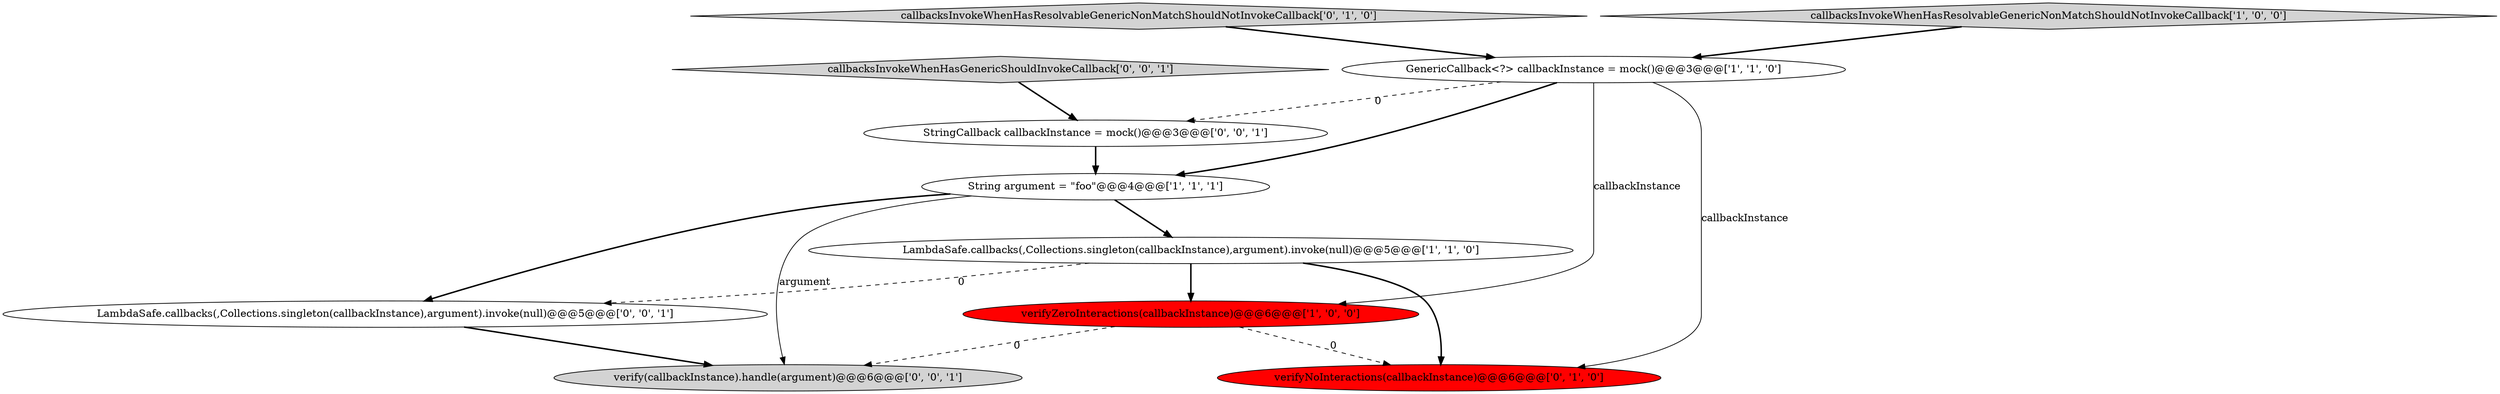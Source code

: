 digraph {
1 [style = filled, label = "GenericCallback<?> callbackInstance = mock()@@@3@@@['1', '1', '0']", fillcolor = white, shape = ellipse image = "AAA0AAABBB1BBB"];
2 [style = filled, label = "String argument = \"foo\"@@@4@@@['1', '1', '1']", fillcolor = white, shape = ellipse image = "AAA0AAABBB1BBB"];
9 [style = filled, label = "StringCallback callbackInstance = mock()@@@3@@@['0', '0', '1']", fillcolor = white, shape = ellipse image = "AAA0AAABBB3BBB"];
3 [style = filled, label = "LambdaSafe.callbacks(,Collections.singleton(callbackInstance),argument).invoke(null)@@@5@@@['1', '1', '0']", fillcolor = white, shape = ellipse image = "AAA0AAABBB1BBB"];
0 [style = filled, label = "verifyZeroInteractions(callbackInstance)@@@6@@@['1', '0', '0']", fillcolor = red, shape = ellipse image = "AAA1AAABBB1BBB"];
8 [style = filled, label = "callbacksInvokeWhenHasGenericShouldInvokeCallback['0', '0', '1']", fillcolor = lightgray, shape = diamond image = "AAA0AAABBB3BBB"];
10 [style = filled, label = "LambdaSafe.callbacks(,Collections.singleton(callbackInstance),argument).invoke(null)@@@5@@@['0', '0', '1']", fillcolor = white, shape = ellipse image = "AAA0AAABBB3BBB"];
7 [style = filled, label = "verify(callbackInstance).handle(argument)@@@6@@@['0', '0', '1']", fillcolor = lightgray, shape = ellipse image = "AAA0AAABBB3BBB"];
6 [style = filled, label = "verifyNoInteractions(callbackInstance)@@@6@@@['0', '1', '0']", fillcolor = red, shape = ellipse image = "AAA1AAABBB2BBB"];
5 [style = filled, label = "callbacksInvokeWhenHasResolvableGenericNonMatchShouldNotInvokeCallback['0', '1', '0']", fillcolor = lightgray, shape = diamond image = "AAA0AAABBB2BBB"];
4 [style = filled, label = "callbacksInvokeWhenHasResolvableGenericNonMatchShouldNotInvokeCallback['1', '0', '0']", fillcolor = lightgray, shape = diamond image = "AAA0AAABBB1BBB"];
2->7 [style = solid, label="argument"];
5->1 [style = bold, label=""];
3->6 [style = bold, label=""];
1->9 [style = dashed, label="0"];
4->1 [style = bold, label=""];
1->2 [style = bold, label=""];
3->10 [style = dashed, label="0"];
1->0 [style = solid, label="callbackInstance"];
2->10 [style = bold, label=""];
0->7 [style = dashed, label="0"];
9->2 [style = bold, label=""];
10->7 [style = bold, label=""];
1->6 [style = solid, label="callbackInstance"];
3->0 [style = bold, label=""];
2->3 [style = bold, label=""];
0->6 [style = dashed, label="0"];
8->9 [style = bold, label=""];
}
